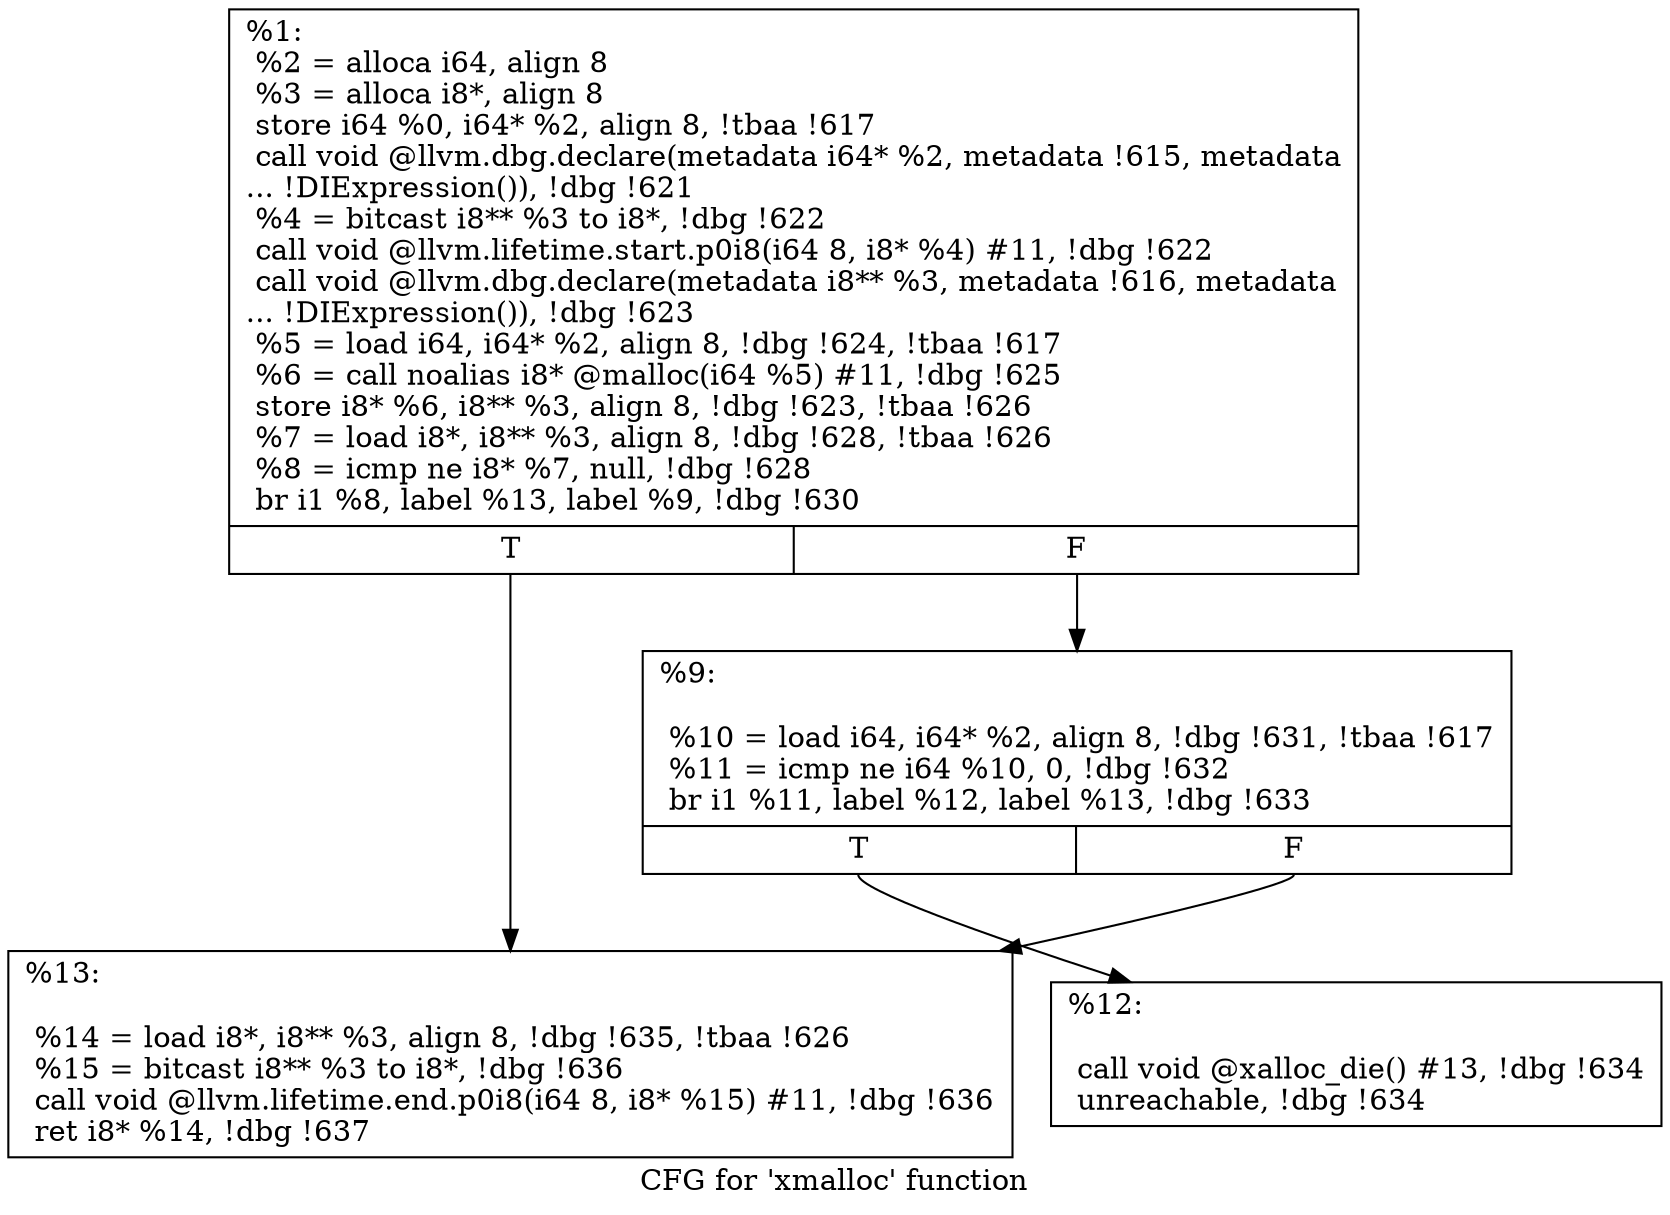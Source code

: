 digraph "CFG for 'xmalloc' function" {
	label="CFG for 'xmalloc' function";

	Node0x1487750 [shape=record,label="{%1:\l  %2 = alloca i64, align 8\l  %3 = alloca i8*, align 8\l  store i64 %0, i64* %2, align 8, !tbaa !617\l  call void @llvm.dbg.declare(metadata i64* %2, metadata !615, metadata\l... !DIExpression()), !dbg !621\l  %4 = bitcast i8** %3 to i8*, !dbg !622\l  call void @llvm.lifetime.start.p0i8(i64 8, i8* %4) #11, !dbg !622\l  call void @llvm.dbg.declare(metadata i8** %3, metadata !616, metadata\l... !DIExpression()), !dbg !623\l  %5 = load i64, i64* %2, align 8, !dbg !624, !tbaa !617\l  %6 = call noalias i8* @malloc(i64 %5) #11, !dbg !625\l  store i8* %6, i8** %3, align 8, !dbg !623, !tbaa !626\l  %7 = load i8*, i8** %3, align 8, !dbg !628, !tbaa !626\l  %8 = icmp ne i8* %7, null, !dbg !628\l  br i1 %8, label %13, label %9, !dbg !630\l|{<s0>T|<s1>F}}"];
	Node0x1487750:s0 -> Node0x1488630;
	Node0x1487750:s1 -> Node0x1488590;
	Node0x1488590 [shape=record,label="{%9:\l\l  %10 = load i64, i64* %2, align 8, !dbg !631, !tbaa !617\l  %11 = icmp ne i64 %10, 0, !dbg !632\l  br i1 %11, label %12, label %13, !dbg !633\l|{<s0>T|<s1>F}}"];
	Node0x1488590:s0 -> Node0x14885e0;
	Node0x1488590:s1 -> Node0x1488630;
	Node0x14885e0 [shape=record,label="{%12:\l\l  call void @xalloc_die() #13, !dbg !634\l  unreachable, !dbg !634\l}"];
	Node0x1488630 [shape=record,label="{%13:\l\l  %14 = load i8*, i8** %3, align 8, !dbg !635, !tbaa !626\l  %15 = bitcast i8** %3 to i8*, !dbg !636\l  call void @llvm.lifetime.end.p0i8(i64 8, i8* %15) #11, !dbg !636\l  ret i8* %14, !dbg !637\l}"];
}
